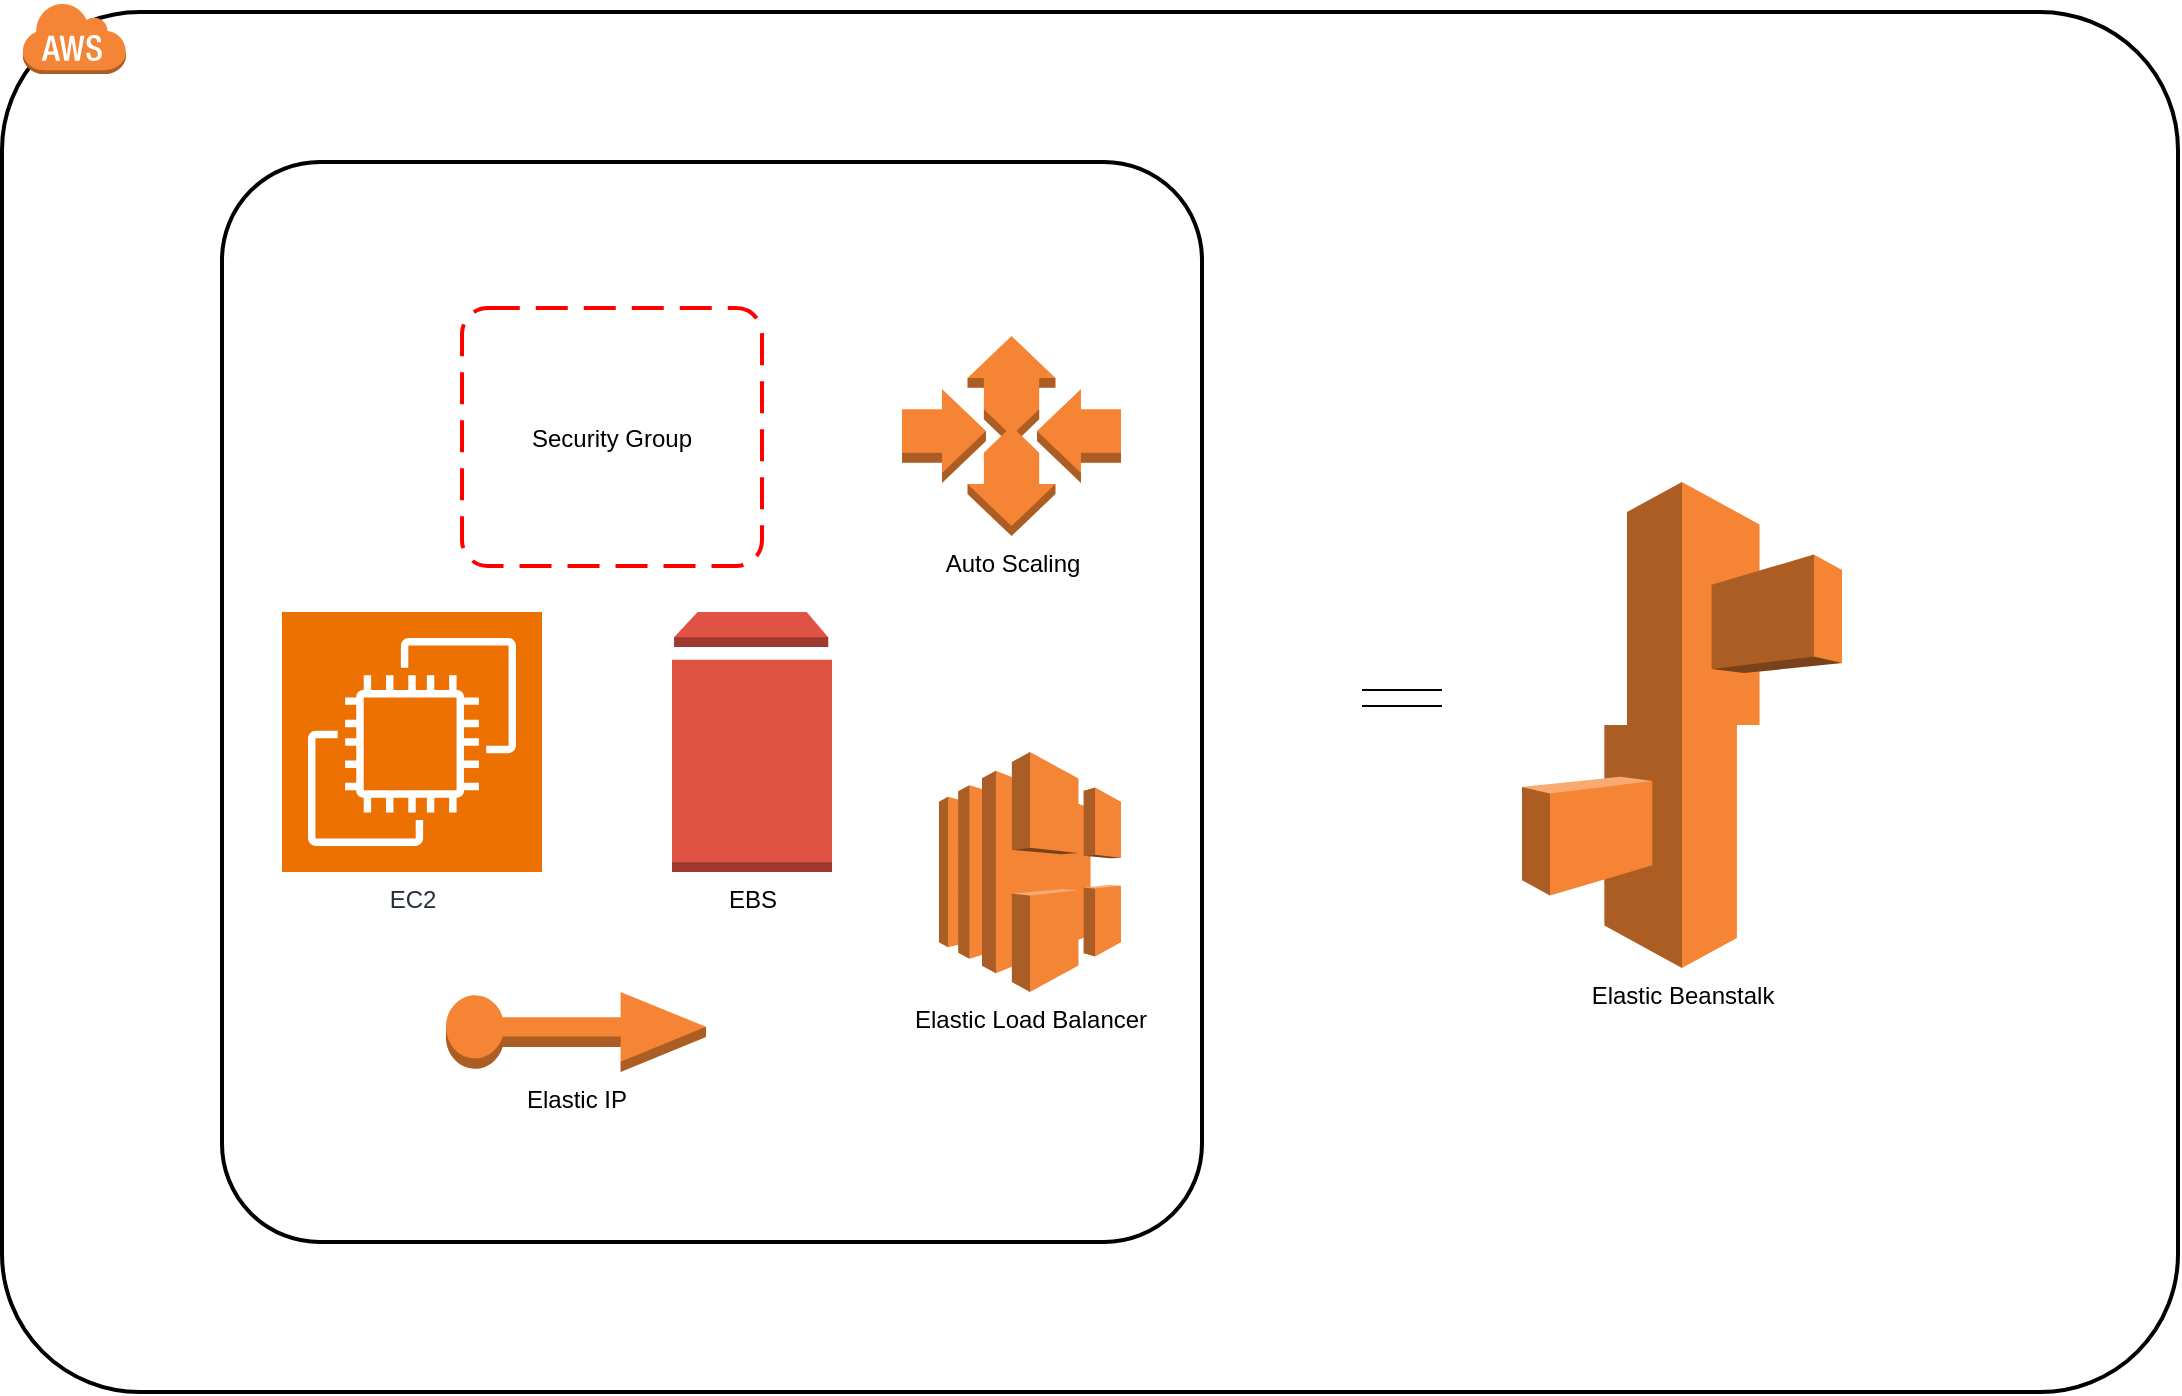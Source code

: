 <mxfile version="24.8.4">
  <diagram name="Página-1" id="rjEv8GBoKU_cD55AWzVr">
    <mxGraphModel dx="2261" dy="706" grid="1" gridSize="10" guides="1" tooltips="1" connect="1" arrows="1" fold="1" page="1" pageScale="1" pageWidth="827" pageHeight="1169" math="0" shadow="0">
      <root>
        <mxCell id="0" />
        <mxCell id="1" parent="0" />
        <mxCell id="SAvaUUXx-h0IU91rrAJy-1" value="Elastic Beanstalk" style="outlineConnect=0;dashed=0;verticalLabelPosition=bottom;verticalAlign=top;align=center;html=1;shape=mxgraph.aws3.elastic_beanstalk;fillColor=#F58534;gradientColor=none;" vertex="1" parent="1">
          <mxGeometry x="60" y="330" width="160" height="243" as="geometry" />
        </mxCell>
        <mxCell id="SAvaUUXx-h0IU91rrAJy-2" value="Auto Scaling" style="outlineConnect=0;dashed=0;verticalLabelPosition=bottom;verticalAlign=top;align=center;html=1;shape=mxgraph.aws3.auto_scaling;fillColor=#F58534;gradientColor=none;" vertex="1" parent="1">
          <mxGeometry x="-250" y="257" width="109.5" height="100" as="geometry" />
        </mxCell>
        <mxCell id="SAvaUUXx-h0IU91rrAJy-3" value="Elastic IP" style="outlineConnect=0;dashed=0;verticalLabelPosition=bottom;verticalAlign=top;align=center;html=1;shape=mxgraph.aws3.elastic_ip;fillColor=#F58534;gradientColor=none;" vertex="1" parent="1">
          <mxGeometry x="-478" y="585" width="130" height="40" as="geometry" />
        </mxCell>
        <mxCell id="SAvaUUXx-h0IU91rrAJy-5" value="Security Group" style="rounded=1;arcSize=10;dashed=1;strokeColor=#ff0000;fillColor=none;gradientColor=none;dashPattern=8 4;strokeWidth=2;" vertex="1" parent="1">
          <mxGeometry x="-470" y="243" width="150" height="129" as="geometry" />
        </mxCell>
        <mxCell id="SAvaUUXx-h0IU91rrAJy-9" value="EC2" style="sketch=0;points=[[0,0,0],[0.25,0,0],[0.5,0,0],[0.75,0,0],[1,0,0],[0,1,0],[0.25,1,0],[0.5,1,0],[0.75,1,0],[1,1,0],[0,0.25,0],[0,0.5,0],[0,0.75,0],[1,0.25,0],[1,0.5,0],[1,0.75,0]];outlineConnect=0;fontColor=#232F3E;fillColor=#ED7100;strokeColor=#ffffff;dashed=0;verticalLabelPosition=bottom;verticalAlign=top;align=center;html=1;fontSize=12;fontStyle=0;aspect=fixed;shape=mxgraph.aws4.resourceIcon;resIcon=mxgraph.aws4.ec2;" vertex="1" parent="1">
          <mxGeometry x="-560" y="395" width="130" height="130" as="geometry" />
        </mxCell>
        <mxCell id="SAvaUUXx-h0IU91rrAJy-11" value="Elastic Load Balancer" style="outlineConnect=0;dashed=0;verticalLabelPosition=bottom;verticalAlign=top;align=center;html=1;shape=mxgraph.aws3.elastic_load_balancing;fillColor=#F58536;gradientColor=none;" vertex="1" parent="1">
          <mxGeometry x="-231.5" y="465" width="91" height="120" as="geometry" />
        </mxCell>
        <mxCell id="SAvaUUXx-h0IU91rrAJy-12" value="EBS" style="outlineConnect=0;dashed=0;verticalLabelPosition=bottom;verticalAlign=top;align=center;html=1;shape=mxgraph.aws3.volume;fillColor=#E05243;gradientColor=none;" vertex="1" parent="1">
          <mxGeometry x="-365" y="395" width="80" height="130" as="geometry" />
        </mxCell>
        <mxCell id="SAvaUUXx-h0IU91rrAJy-16" value="" style="rounded=1;arcSize=10;dashed=0;fillColor=none;gradientColor=none;strokeWidth=2;glass=0;" vertex="1" parent="1">
          <mxGeometry x="-590" y="170" width="490" height="540" as="geometry" />
        </mxCell>
        <mxCell id="SAvaUUXx-h0IU91rrAJy-18" value="" style="line;strokeWidth=1;fillColor=none;align=left;verticalAlign=middle;spacingTop=-1;spacingLeft=3;spacingRight=3;rotatable=0;labelPosition=right;points=[];portConstraint=eastwest;strokeColor=inherit;textShadow=0;fontSize=50;" vertex="1" parent="1">
          <mxGeometry x="-20" y="430" width="40" height="8" as="geometry" />
        </mxCell>
        <mxCell id="SAvaUUXx-h0IU91rrAJy-19" value="" style="line;strokeWidth=1;fillColor=none;align=left;verticalAlign=middle;spacingTop=-1;spacingLeft=3;spacingRight=3;rotatable=0;labelPosition=right;points=[];portConstraint=eastwest;strokeColor=inherit;fontSize=56;" vertex="1" parent="1">
          <mxGeometry x="-20" y="438" width="40" height="8" as="geometry" />
        </mxCell>
        <mxCell id="SAvaUUXx-h0IU91rrAJy-23" value="" style="rounded=1;arcSize=10;dashed=0;fillColor=none;gradientColor=none;strokeWidth=2;" vertex="1" parent="1">
          <mxGeometry x="-700" y="95" width="1088" height="690" as="geometry" />
        </mxCell>
        <mxCell id="SAvaUUXx-h0IU91rrAJy-24" value="" style="dashed=0;html=1;shape=mxgraph.aws3.cloud;fillColor=#F58536;gradientColor=none;dashed=0;" vertex="1" parent="1">
          <mxGeometry x="-690" y="90" width="52" height="36" as="geometry" />
        </mxCell>
      </root>
    </mxGraphModel>
  </diagram>
</mxfile>
